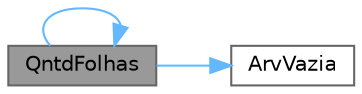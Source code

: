 digraph "QntdFolhas"
{
 // LATEX_PDF_SIZE
  bgcolor="transparent";
  edge [fontname=Helvetica,fontsize=10,labelfontname=Helvetica,labelfontsize=10];
  node [fontname=Helvetica,fontsize=10,shape=box,height=0.2,width=0.4];
  rankdir="LR";
  Node1 [label="QntdFolhas",height=0.2,width=0.4,color="gray40", fillcolor="grey60", style="filled", fontcolor="black",tooltip="Retorna a quantidade de folhas de certa árvore."];
  Node1 -> Node2 [color="steelblue1",style="solid"];
  Node2 [label="ArvVazia",height=0.2,width=0.4,color="grey40", fillcolor="white", style="filled",URL="$_arvore_8c.html#a2964d6de6e94445e6bc575e68a36918e",tooltip="Função que retorna 1 se a árvore está vazia."];
  Node1 -> Node1 [color="steelblue1",style="solid"];
}
